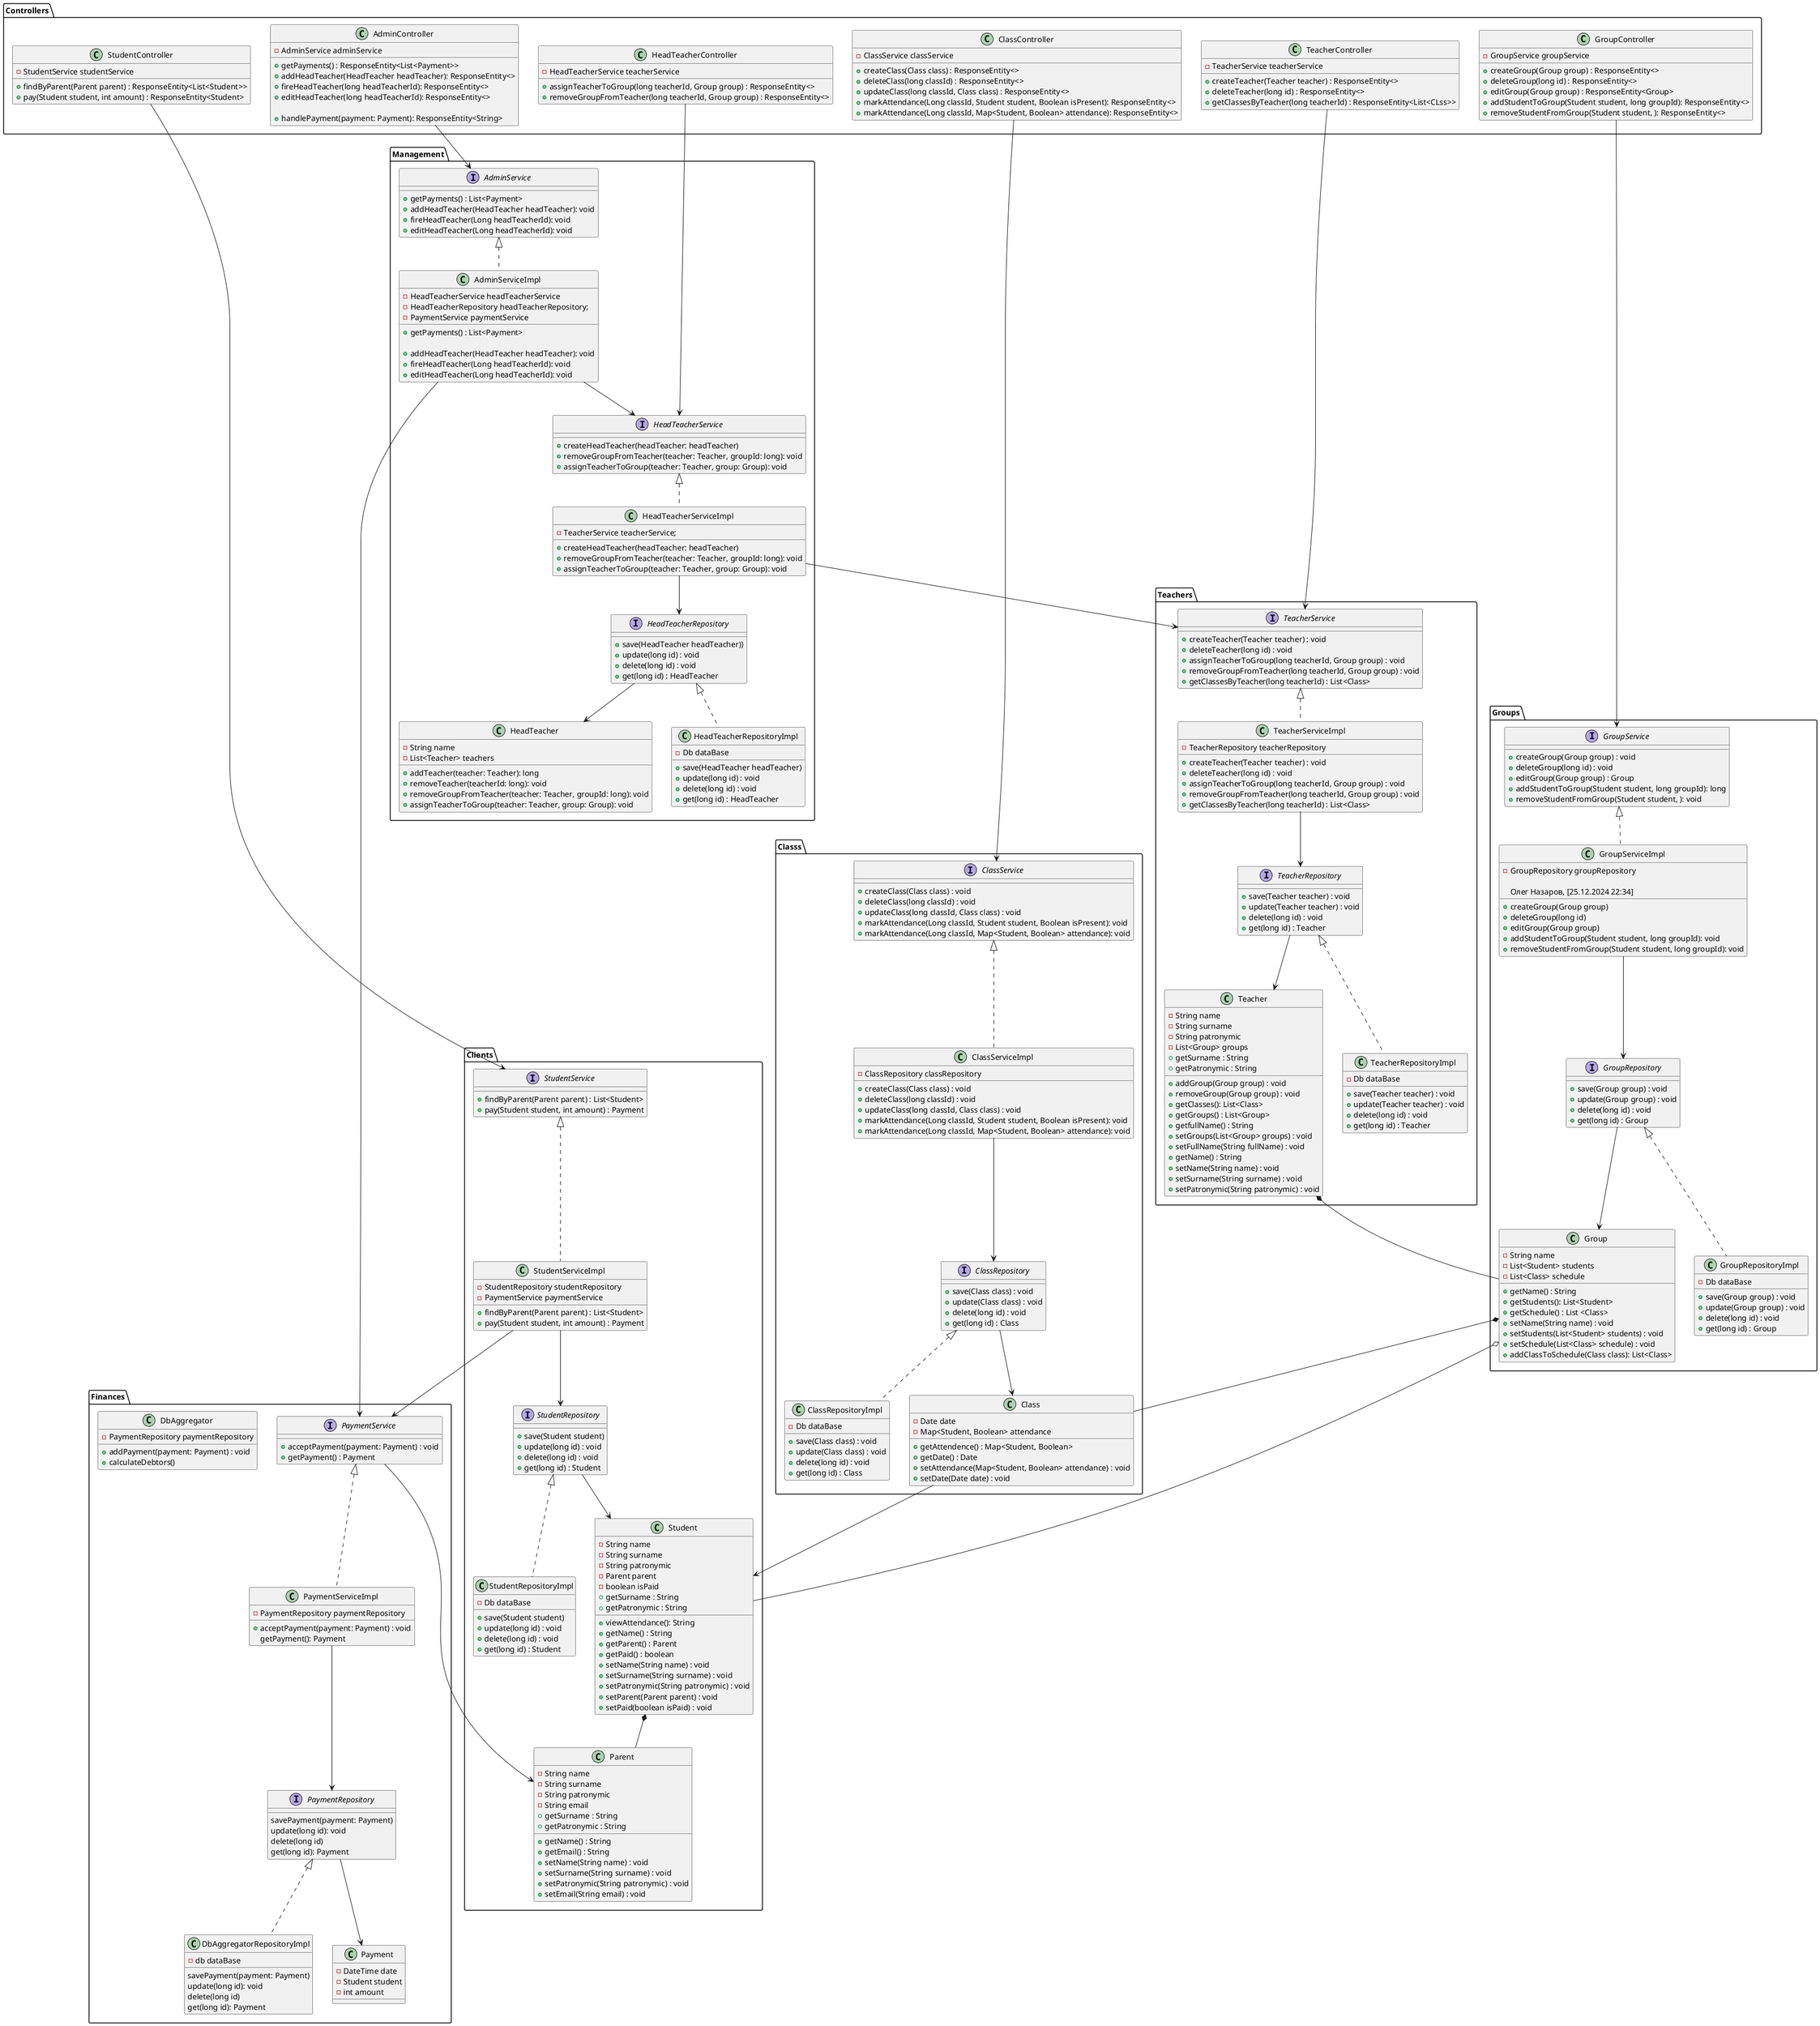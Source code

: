 @startuml

package "Controllers"{

  Class ClassController{
    -ClassService classService
    +createClass(Class class) : ResponseEntity<>
    +deleteClass(long classId) : ResponseEntity<>
    +updateClass(long classId, Class class) : ResponseEntity<>
    +markAttendance(Long classId, Student student, Boolean isPresent): ResponseEntity<>
    +markAttendance(Long classId, Map<Student, Boolean> attendance): ResponseEntity<>
  }
  Class TeacherController{
    -TeacherService teacherService
    + createTeacher(Teacher teacher) : ResponseEntity<>
    + deleteTeacher(long id) : ResponseEntity<>
    + getClassesByTeacher(long teacherId) : ResponseEntity<List<CLss>>
  }
  Class HeadTeacherController{
    - HeadTeacherService teacherService
    + assignTeacherToGroup(long teacherId, Group group) : ResponseEntity<>
    + removeGroupFromTeacher(long teacherId, Group group) : ResponseEntity<>

  }
  Class GroupController{
    -GroupService groupService
    + createGroup(Group group) : ResponseEntity<>
    + deleteGroup(long id) : ResponseEntity<>
    + editGroup(Group group) : ResponseEntity<Group>
    + addStudentToGroup(Student student, long groupId): ResponseEntity<>
    + removeStudentFromGroup(Student student, ): ResponseEntity<>
  }

  Class StudentController {
    - StudentService studentService
    + findByParent(Parent parent) : ResponseEntity<List<Student>>
    + pay(Student student, int amount) : ResponseEntity<Student>
  }

  Class AdminController {
    - AdminService adminService


    + getPayments() : ResponseEntity<List<Payment>>
    + addHeadTeacher(HeadTeacher headTeacher): ResponseEntity<>
    + fireHeadTeacher(long headTeacherId): ResponseEntity<>
    + editHeadTeacher(long headTeacherId): ResponseEntity<>

    + handlePayment(payment: Payment): ResponseEntity<String>
  }
}

package "Management"{

    Interface AdminService{
        + getPayments() : List<Payment>
        + addHeadTeacher(HeadTeacher headTeacher): void
        + fireHeadTeacher(Long headTeacherId): void
        + editHeadTeacher(Long headTeacherId): void
     }

    Class AdminServiceImpl implements AdminService {
        -HeadTeacherService headTeacherService
        -HeadTeacherRepository headTeacherRepository;
        -PaymentService paymentService

        + getPayments() : List<Payment>

        + addHeadTeacher(HeadTeacher headTeacher): void
        + fireHeadTeacher(Long headTeacherId): void
        + editHeadTeacher(Long headTeacherId): void
      }

    Class HeadTeacher{
      - String name
      - List<Teacher> teachers
      + addTeacher(teacher: Teacher): long
      + removeTeacher(teacherId: long): void
      + removeGroupFromTeacher(teacher: Teacher, groupId: long): void
      + assignTeacherToGroup(teacher: Teacher, group: Group): void
    }

    Interface HeadTeacherService {
        + createHeadTeacher(headTeacher: headTeacher)
        + removeGroupFromTeacher(teacher: Teacher, groupId: long): void
        + assignTeacherToGroup(teacher: Teacher, group: Group): void

    }

    Class HeadTeacherServiceImpl implements HeadTeacherService {
    - TeacherService teacherService;

    + createHeadTeacher(headTeacher: headTeacher)
    + removeGroupFromTeacher(teacher: Teacher, groupId: long): void
    + assignTeacherToGroup(teacher: Teacher, group: Group): void
    }


    Interface HeadTeacherRepository {
       + save(HeadTeacher headTeacher))
       + update(long id) : void
       + delete(long id) : void
       + get(long id) : HeadTeacher
      }
Class HeadTeacherRepositoryImpl implements HeadTeacherRepository{
       - Db dataBase
       + save(HeadTeacher headTeacher)
       + update(long id) : void
       + delete(long id) : void
       + get(long id) : HeadTeacher
      }
}
package "Classs"{
Class Class {
    - Date date
    - Map<Student, Boolean> attendance
    + getAttendence() : Map<Student, Boolean>
    + getDate() : Date
    + setAttendance(Map<Student, Boolean> attendance) : void
    + setDate(Date date) : void
  }
  Interface ClassService {
    +createClass(Class class) : void
    +deleteClass(long classId) : void
    +updateClass(long classId, Class class) : void
    +markAttendance(Long classId, Student student, Boolean isPresent): void
    +markAttendance(Long classId, Map<Student, Boolean> attendance): void
  }
  Class ClassServiceImpl implements ClassService{
    -ClassRepository classRepository
    +createClass(Class class) : void
    +deleteClass(long classId) : void
    +updateClass(long classId, Class class) : void
    +markAttendance(Long classId, Student student, Boolean isPresent): void
    +markAttendance(Long classId, Map<Student, Boolean> attendance): void
  }
  Interface ClassRepository{
   + save(Class class) : void
   + update(Class class) : void
   + delete(long id) : void
   + get(long id) : Class
  }
  Class ClassRepositoryImpl implements ClassRepository{
   - Db dataBase
   + save(Class class) : void
   + update(Class class) : void
   + delete(long id) : void
   + get(long id) : Class
  }

  ClassRepository --> Class
  ClassServiceImpl --> ClassRepository
}
package "Teachers"{
Class Teacher {
    - String name
    - String surname
    - String patronymic
    - List<Group> groups
    + addGroup(Group group) : void
    + removeGroup(Group group) : void
    + getClasses(): List<Class>
    + getGroups() : List<Group>
    + getfullName() : String
    + setGroups(List<Group> groups) : void
    + setFullName(String fullName) : void
    + getName() : String
    + getSurname : String
    + getPatronymic : String
    + setName(String name) : void
    + setSurname(String surname) : void
    + setPatronymic(String patronymic) : void
  }
  Interface TeacherService{
    + createTeacher(Teacher teacher) : void
    + deleteTeacher(long id) : void
    + assignTeacherToGroup(long teacherId, Group group) : void
    + removeGroupFromTeacher(long teacherId, Group group) : void
    + getClassesByTeacher(long teacherId) : List<Class>
  }
  Class TeacherServiceImpl implements TeacherService{
    - TeacherRepository teacherRepository
    + createTeacher(Teacher teacher) : void
    + deleteTeacher(long id) : void
    + assignTeacherToGroup(long teacherId, Group group) : void
    + removeGroupFromTeacher(long teacherId, Group group) : void
    + getClassesByTeacher(long teacherId) : List<Class>
  }
  Interface TeacherRepository{
   + save(Teacher teacher) : void
   + update(Teacher teacher) : void
   + delete(long id) : void
   + get(long id) : Teacher
  }
  Class TeacherRepositoryImpl implements TeacherRepository {
   - Db dataBase
   + save(Teacher teacher) : void
   + update(Teacher teacher) : void
   + delete(long id) : void
   + get(long id) : Teacher
  }
  TeacherRepository --> Teacher
  TeacherServiceImpl --> TeacherRepository
}
package "Groups"{
  Class Group {
    - String name
    - List<Student> students
    - List<Class> schedule
    + getName() : String
    + getStudents(): List<Student>
    + getSchedule() : List <Class>
    + setName(String name) : void
    + setStudents(List<Student> students) : void
    + setSchedule(List<Class> schedule) : void
    + addClassToSchedule(Class class): List<Class>
  }
  Interface GroupService{
    + createGroup(Group group) : void
    + deleteGroup(long id) : void
    + editGroup(Group group) : Group
    + addStudentToGroup(Student student, long groupId): long
    + removeStudentFromGroup(Student student, ): void
  }
  Class GroupServiceImpl implements GroupService{
    - GroupRepository groupRepository
    + createGroup(Group group)
    + deleteGroup(long id)
    + editGroup(Group group)

Олег Назаров, [25.12.2024 22:34]
+ addStudentToGroup(Student student, long groupId): void
    + removeStudentFromGroup(Student student, long groupId): void
  }
  Interface GroupRepository {
   + save(Group group) : void
   + update(Group group) : void
   + delete(long id) : void
   + get(long id) : Group
  }
  Class GroupRepositoryImpl implements GroupRepository {
   - Db dataBase
   + save(Group group) : void
   + update(Group group) : void
   + delete(long id) : void
   + get(long id) : Group
  }
  GroupRepository --> Group
  GroupServiceImpl --> GroupRepository

}
package "Clients"{
Class Student {
    - String name
    - String surname
    - String patronymic
    - Parent parent
    - boolean isPaid
    + viewAttendance(): String
    + getName() : String
    + getSurname : String
    + getPatronymic : String
    + getParent() : Parent
    + getPaid() : boolean
    + setName(String name) : void
    + setSurname(String surname) : void
    + setPatronymic(String patronymic) : void
    + setParent(Parent parent) : void
    + setPaid(boolean isPaid) : void

  }
  Interface StudentService {
    + findByParent(Parent parent) : List<Student>
    + pay(Student student, int amount) : Payment
  }
  Class StudentServiceImpl implements StudentService{
    - StudentRepository studentRepository
    - PaymentService paymentService
    + findByParent(Parent parent) : List<Student>
    + pay(Student student, int amount) : Payment
  }
  Interface StudentRepository {
   + save(Student student)
   + update(long id) : void
   + delete(long id) : void
   + get(long id) : Student
  }
  Class StudentRepositoryImpl implements StudentRepository{
   - Db dataBase
   + save(Student student)
   + update(long id) : void
   + delete(long id) : void
   + get(long id) : Student
  }



  Class Parent {
    - String name
    - String surname
    - String patronymic
    - String email
    + getName() : String
    + getSurname : String
    + getPatronymic : String
    + getEmail() : String
    + setName(String name) : void
    + setSurname(String surname) : void
    + setPatronymic(String patronymic) : void
    + setEmail(String email) : void
  }

  StudentRepository --> Student
  StudentServiceImpl --> StudentRepository
}

package "Finances"{

  Interface PaymentService{
    + acceptPayment(payment: Payment) : void
    + getPayment() : Payment
  }

  Class PaymentServiceImpl implements PaymentService{
    - PaymentRepository paymentRepository
    + acceptPayment(payment: Payment) : void
    getPayment(): Payment
  }



  Interface PaymentRepository{
    savePayment(payment: Payment)
    update(long id): void
    delete(long id)
    get(long id): Payment
  }


  Class DbAggregator {
   - PaymentRepository paymentRepository
   + addPayment(payment: Payment) : void
   + calculateDebtors()
  }

  Class DbAggregatorRepositoryImpl{
      -db dataBase
      savePayment(payment: Payment)
      update(long id): void
      delete(long id)
      get(long id): Payment

  }
  Class Payment {
    - DateTime date
    - Student student
    - int amount
  }




}


DbAggregatorRepositoryImpl .up.|> PaymentRepository



PaymentRepository --> Payment



StudentServiceImpl --> PaymentService

Teacher *-- Group
Group o-- Student
Student  *-- Parent
PaymentService --> Parent
PaymentServiceImpl--> PaymentRepository


'AdminServiceImpl --> PaymentOperator
Group *-- Class
Class --> Student

TeacherController --> TeacherService
GroupController --> GroupService
ClassController --> ClassService
StudentController --> StudentService

AdminServiceImpl --> HeadTeacherService
HeadTeacherServiceImpl --> TeacherService

AdminServiceImpl --> PaymentService

HeadTeacherServiceImpl --> HeadTeacherRepository
AdminController --> AdminService
HeadTeacherController --> HeadTeacherService
HeadTeacherRepository --> HeadTeacher
@enduml
